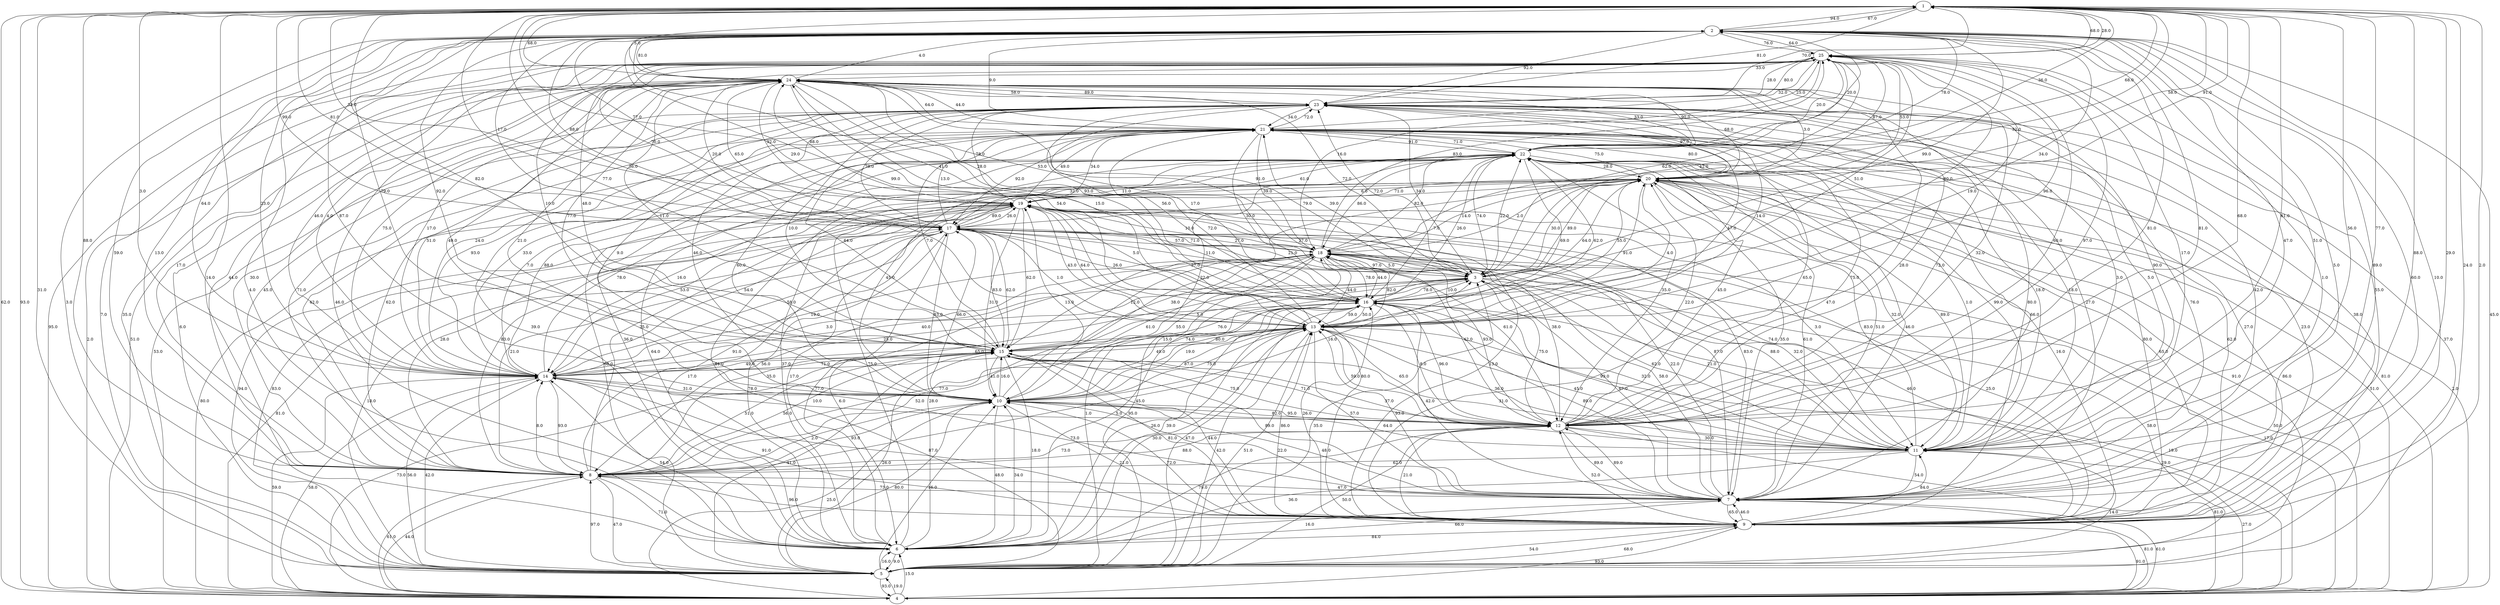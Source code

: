 strict digraph G {
  1 [ label="1" ];
  2 [ label="2" ];
  3 [ label="3" ];
  4 [ label="4" ];
  5 [ label="5" ];
  6 [ label="6" ];
  7 [ label="7" ];
  8 [ label="8" ];
  9 [ label="9" ];
  10 [ label="10" ];
  11 [ label="11" ];
  12 [ label="12" ];
  13 [ label="13" ];
  14 [ label="14" ];
  15 [ label="15" ];
  16 [ label="16" ];
  17 [ label="17" ];
  18 [ label="18" ];
  19 [ label="19" ];
  20 [ label="20" ];
  21 [ label="21" ];
  22 [ label="22" ];
  23 [ label="23" ];
  24 [ label="24" ];
  25 [ label="25" ];
  11 -> 22 [ label="99.0" ];
  19 -> 6 [ label="17.0" ];
  24 -> 11 [ label="90.0" ];
  18 -> 17 [ label="27.0" ];
  11 -> 16 [ label="99.0" ];
  21 -> 17 [ label="92.0" ];
  17 -> 8 [ label="21.0" ];
  5 -> 19 [ label="94.0" ];
  22 -> 13 [ label="69.0" ];
  11 -> 19 [ label="83.0" ];
  19 -> 22 [ label="61.0" ];
  16 -> 20 [ label="55.0" ];
  21 -> 15 [ label="64.0" ];
  25 -> 5 [ label="7.0" ];
  3 -> 18 [ label="97.0" ];
  15 -> 7 [ label="89.0" ];
  6 -> 22 [ label="64.0" ];
  1 -> 12 [ label="68.0" ];
  5 -> 13 [ label="51.0" ];
  19 -> 8 [ label="28.0" ];
  2 -> 14 [ label="64.0" ];
  13 -> 12 [ label="59.0" ];
  5 -> 18 [ label="95.0" ];
  16 -> 6 [ label="26.0" ];
  13 -> 2 [ label="99.0" ];
  22 -> 17 [ label="32.0" ];
  6 -> 14 [ label="54.0" ];
  10 -> 18 [ label="55.0" ];
  18 -> 5 [ label="1.0" ];
  13 -> 24 [ label="15.0" ];
  17 -> 2 [ label="88.0" ];
  14 -> 13 [ label="65.0" ];
  7 -> 1 [ label="29.0" ];
  15 -> 9 [ label="81.0" ];
  13 -> 14 [ label="49.0" ];
  21 -> 8 [ label="62.0" ];
  7 -> 17 [ label="22.0" ];
  11 -> 10 [ label="64.0" ];
  10 -> 24 [ label="49.0" ];
  2 -> 22 [ label="78.0" ];
  2 -> 12 [ label="81.0" ];
  21 -> 7 [ label="66.0" ];
  10 -> 12 [ label="82.0" ];
  25 -> 3 [ label="62.0" ];
  8 -> 20 [ label="25.0" ];
  17 -> 22 [ label="11.0" ];
  4 -> 6 [ label="15.0" ];
  12 -> 9 [ label="21.0" ];
  4 -> 8 [ label="44.0" ];
  10 -> 17 [ label="66.0" ];
  13 -> 11 [ label="45.0" ];
  21 -> 18 [ label="39.0" ];
  15 -> 16 [ label="76.0" ];
  20 -> 4 [ label="51.0" ];
  5 -> 20 [ label="86.0" ];
  17 -> 14 [ label="58.0" ];
  21 -> 25 [ label="25.0" ];
  12 -> 16 [ label="96.0" ];
  5 -> 12 [ label="50.0" ];
  25 -> 11 [ label="17.0" ];
  8 -> 17 [ label="91.0" ];
  24 -> 3 [ label="91.0" ];
  23 -> 13 [ label="14.0" ];
  18 -> 3 [ label="5.0" ];
  2 -> 3 [ label="99.0" ];
  25 -> 23 [ label="80.0" ];
  25 -> 16 [ label="51.0" ];
  23 -> 16 [ label="17.0" ];
  4 -> 22 [ label="81.0" ];
  1 -> 20 [ label="58.0" ];
  8 -> 19 [ label="83.0" ];
  14 -> 10 [ label="31.0" ];
  18 -> 14 [ label="19.0" ];
  22 -> 10 [ label="45.0" ];
  16 -> 7 [ label="42.0" ];
  23 -> 21 [ label="34.0" ];
  15 -> 12 [ label="71.0" ];
  23 -> 10 [ label="9.0" ];
  18 -> 10 [ label="61.0" ];
  23 -> 1 [ label="70.0" ];
  2 -> 1 [ label="94.0" ];
  11 -> 1 [ label="77.0" ];
  14 -> 15 [ label="71.0" ];
  18 -> 24 [ label="53.0" ];
  3 -> 17 [ label="11.0" ];
  24 -> 14 [ label="75.0" ];
  2 -> 4 [ label="45.0" ];
  7 -> 19 [ label="83.0" ];
  5 -> 2 [ label="3.0" ];
  20 -> 6 [ label="37.0" ];
  25 -> 17 [ label="70.0" ];
  10 -> 6 [ label="48.0" ];
  20 -> 21 [ label="75.0" ];
  5 -> 23 [ label="37.0" ];
  2 -> 25 [ label="76.0" ];
  24 -> 16 [ label="93.0" ];
  9 -> 15 [ label="44.0" ];
  4 -> 24 [ label="51.0" ];
  16 -> 12 [ label="8.0" ];
  12 -> 18 [ label="93.0" ];
  14 -> 25 [ label="4.0" ];
  3 -> 14 [ label="40.0" ];
  13 -> 19 [ label="43.0" ];
  10 -> 13 [ label="75.0" ];
  24 -> 21 [ label="64.0" ];
  4 -> 20 [ label="2.0" ];
  1 -> 7 [ label="88.0" ];
  22 -> 24 [ label="33.0" ];
  22 -> 3 [ label="74.0" ];
  17 -> 18 [ label="57.0" ];
  1 -> 11 [ label="56.0" ];
  15 -> 6 [ label="18.0" ];
  20 -> 7 [ label="35.0" ];
  19 -> 15 [ label="62.0" ];
  21 -> 11 [ label="18.0" ];
  8 -> 5 [ label="47.0" ];
  13 -> 10 [ label="87.0" ];
  5 -> 25 [ label="35.0" ];
  10 -> 16 [ label="19.0" ];
  16 -> 3 [ label="10.0" ];
  1 -> 15 [ label="82.0" ];
  16 -> 4 [ label="19.0" ];
  9 -> 6 [ label="84.0" ];
  21 -> 22 [ label="91.0" ];
  23 -> 11 [ label="3.0" ];
  19 -> 17 [ label="89.0" ];
  7 -> 9 [ label="65.0" ];
  22 -> 7 [ label="51.0" ];
  23 -> 24 [ label="89.0" ];
  25 -> 4 [ label="95.0" ];
  23 -> 12 [ label="28.0" ];
  5 -> 4 [ label="93.0" ];
  20 -> 16 [ label="64.0" ];
  8 -> 6 [ label="71.0" ];
  25 -> 18 [ label="16.0" ];
  23 -> 8 [ label="45.0" ];
  20 -> 23 [ label="97.0" ];
  4 -> 5 [ label="19.0" ];
  8 -> 7 [ label="47.0" ];
  23 -> 15 [ label="10.0" ];
  8 -> 24 [ label="30.0" ];
  10 -> 3 [ label="16.0" ];
  13 -> 5 [ label="42.0" ];
  18 -> 15 [ label="38.0" ];
  14 -> 20 [ label="78.0" ];
  14 -> 22 [ label="88.0" ];
  25 -> 7 [ label="1.0" ];
  2 -> 11 [ label="51.0" ];
  11 -> 3 [ label="21.0" ];
  1 -> 4 [ label="62.0" ];
  18 -> 13 [ label="44.0" ];
  20 -> 18 [ label="14.0" ];
  16 -> 25 [ label="80.0" ];
  4 -> 10 [ label="25.0" ];
  25 -> 13 [ label="19.0" ];
  11 -> 2 [ label="47.0" ];
  22 -> 9 [ label="80.0" ];
  16 -> 22 [ label="26.0" ];
  19 -> 7 [ label="87.0" ];
  6 -> 7 [ label="66.0" ];
  3 -> 11 [ label="62.0" ];
  2 -> 9 [ label="60.0" ];
  21 -> 19 [ label="34.0" ];
  24 -> 13 [ label="54.0" ];
  19 -> 14 [ label="53.0" ];
  17 -> 16 [ label="26.0" ];
  9 -> 23 [ label="38.0" ];
  21 -> 2 [ label="9.0" ];
  20 -> 25 [ label="53.0" ];
  14 -> 5 [ label="56.0" ];
  3 -> 2 [ label="34.0" ];
  5 -> 1 [ label="31.0" ];
  13 -> 21 [ label="72.0" ];
  6 -> 23 [ label="39.0" ];
  25 -> 24 [ label="33.0" ];
  9 -> 18 [ label="25.0" ];
  12 -> 25 [ label="97.0" ];
  21 -> 13 [ label="47.0" ];
  25 -> 6 [ label="46.0" ];
  4 -> 11 [ label="27.0" ];
  17 -> 5 [ label="18.0" ];
  11 -> 15 [ label="31.0" ];
  12 -> 20 [ label="22.0" ];
  19 -> 23 [ label="78.0" ];
  8 -> 2 [ label="13.0" ];
  17 -> 21 [ label="13.0" ];
  10 -> 5 [ label="80.0" ];
  7 -> 4 [ label="81.0" ];
  16 -> 19 [ label="5.0" ];
  14 -> 21 [ label="33.0" ];
  18 -> 22 [ label="82.0" ];
  24 -> 7 [ label="42.0" ];
  24 -> 18 [ label="28.0" ];
  12 -> 6 [ label="79.0" ];
  16 -> 13 [ label="50.0" ];
  18 -> 9 [ label="46.0" ];
  24 -> 15 [ label="77.0" ];
  10 -> 21 [ label="60.0" ];
  17 -> 15 [ label="83.0" ];
  20 -> 5 [ label="91.0" ];
  1 -> 17 [ label="99.0" ];
  23 -> 4 [ label="53.0" ];
  3 -> 22 [ label="22.0" ];
  12 -> 1 [ label="61.0" ];
  15 -> 2 [ label="79.0" ];
  11 -> 7 [ label="54.0" ];
  22 -> 16 [ label="7.0" ];
  18 -> 16 [ label="78.0" ];
  25 -> 22 [ label="20.0" ];
  21 -> 23 [ label="72.0" ];
  24 -> 20 [ label="3.0" ];
  7 -> 23 [ label="27.0" ];
  24 -> 23 [ label="58.0" ];
  16 -> 5 [ label="47.0" ];
  21 -> 12 [ label="75.0" ];
  9 -> 22 [ label="62.0" ];
  2 -> 7 [ label="5.0" ];
  11 -> 5 [ label="14.0" ];
  20 -> 13 [ label="4.0" ];
  25 -> 1 [ label="68.0" ];
  9 -> 20 [ label="65.0" ];
  17 -> 11 [ label="74.0" ];
  9 -> 14 [ label="87.0" ];
  24 -> 19 [ label="92.0" ];
  3 -> 23 [ label="72.0" ];
  17 -> 12 [ label="61.0" ];
  20 -> 1 [ label="91.0" ];
  3 -> 21 [ label="39.0" ];
  5 -> 9 [ label="54.0" ];
  22 -> 14 [ label="7.0" ];
  3 -> 25 [ label="42.0" ];
  7 -> 16 [ label="89.0" ];
  22 -> 21 [ label="71.0" ];
  14 -> 16 [ label="25.0" ];
  19 -> 24 [ label="88.0" ];
  17 -> 9 [ label="80.0" ];
  12 -> 13 [ label="65.0" ];
  4 -> 14 [ label="58.0" ];
  23 -> 7 [ label="76.0" ];
  15 -> 21 [ label="7.0" ];
  11 -> 20 [ label="89.0" ];
  3 -> 8 [ label="35.0" ];
  25 -> 12 [ label="60.0" ];
  7 -> 13 [ label="93.0" ];
  10 -> 7 [ label="22.0" ];
  8 -> 15 [ label="56.0" ];
  18 -> 12 [ label="42.0" ];
  12 -> 10 [ label="95.0" ];
  14 -> 8 [ label="93.0" ];
  1 -> 24 [ label="68.0" ];
  6 -> 19 [ label="17.0" ];
  2 -> 23 [ label="92.0" ];
  15 -> 3 [ label="5.0" ];
  14 -> 4 [ label="59.0" ];
  13 -> 7 [ label="57.0" ];
  12 -> 14 [ label="10.0" ];
  13 -> 1 [ label="36.0" ];
  7 -> 10 [ label="48.0" ];
  15 -> 11 [ label="37.0" ];
  6 -> 10 [ label="34.0" ];
  20 -> 14 [ label="16.0" ];
  6 -> 16 [ label="39.0" ];
  3 -> 24 [ label="72.0" ];
  15 -> 4 [ label="73.0" ];
  16 -> 11 [ label="32.0" ];
  1 -> 18 [ label="32.0" ];
  11 -> 21 [ label="18.0" ];
  3 -> 19 [ label="27.0" ];
  1 -> 25 [ label="28.0" ];
  15 -> 25 [ label="48.0" ];
  4 -> 18 [ label="50.0" ];
  14 -> 3 [ label="3.0" ];
  9 -> 10 [ label="72.0" ];
  3 -> 10 [ label="15.0" ];
  6 -> 1 [ label="14.0" ];
  13 -> 18 [ label="82.0" ];
  8 -> 14 [ label="8.0" ];
  5 -> 15 [ label="26.0" ];
  17 -> 3 [ label="21.0" ];
  15 -> 17 [ label="62.0" ];
  13 -> 20 [ label="91.0" ];
  3 -> 16 [ label="78.0" ];
  17 -> 19 [ label="26.0" ];
  22 -> 11 [ label="1.0" ];
  6 -> 17 [ label="77.0" ];
  18 -> 11 [ label="88.0" ];
  6 -> 21 [ label="36.0" ];
  13 -> 4 [ label="29.0" ];
  14 -> 2 [ label="23.0" ];
  14 -> 24 [ label="17.0" ];
  9 -> 11 [ label="84.0" ];
  10 -> 9 [ label="21.0" ];
  2 -> 10 [ label="87.0" ];
  18 -> 25 [ label="83.0" ];
  6 -> 18 [ label="28.0" ];
  19 -> 20 [ label="71.0" ];
  11 -> 8 [ label="62.0" ];
  12 -> 11 [ label="30.0" ];
  16 -> 23 [ label="56.0" ];
  19 -> 3 [ label="71.0" ];
  3 -> 20 [ label="89.0" ];
  25 -> 20 [ label="87.0" ];
  10 -> 23 [ label="46.0" ];
  3 -> 5 [ label="58.0" ];
  25 -> 21 [ label="32.0" ];
  13 -> 16 [ label="59.0" ];
  13 -> 8 [ label="52.0" ];
  12 -> 22 [ label="45.0" ];
  5 -> 6 [ label="16.0" ];
  13 -> 25 [ label="96.0" ];
  4 -> 17 [ label="81.0" ];
  8 -> 13 [ label="45.0" ];
  2 -> 6 [ label="4.0" ];
  15 -> 1 [ label="77.0" ];
  22 -> 12 [ label="35.0" ];
  25 -> 8 [ label="17.0" ];
  24 -> 12 [ label="32.0" ];
  24 -> 10 [ label="21.0" ];
  3 -> 12 [ label="75.0" ];
  8 -> 23 [ label="71.0" ];
  7 -> 18 [ label="58.0" ];
  7 -> 2 [ label="89.0" ];
  8 -> 10 [ label="93.0" ];
  9 -> 7 [ label="46.0" ];
  5 -> 10 [ label="16.0" ];
  15 -> 8 [ label="51.0" ];
  19 -> 11 [ label="3.0" ];
  8 -> 16 [ label="77.0" ];
  19 -> 21 [ label="49.0" ];
  13 -> 22 [ label="62.0" ];
  22 -> 5 [ label="60.0" ];
  1 -> 22 [ label="68.0" ];
  21 -> 14 [ label="93.0" ];
  7 -> 6 [ label="16.0" ];
  9 -> 1 [ label="2.0" ];
  24 -> 17 [ label="20.0" ];
  9 -> 12 [ label="52.0" ];
  10 -> 15 [ label="16.0" ];
  13 -> 15 [ label="74.0" ];
  6 -> 5 [ label="9.0" ];
  4 -> 1 [ label="93.0" ];
  1 -> 2 [ label="67.0" ];
  7 -> 3 [ label="67.0" ];
  8 -> 4 [ label="61.0" ];
  22 -> 20 [ label="28.0" ];
  8 -> 12 [ label="88.0" ];
  17 -> 1 [ label="81.0" ];
  23 -> 3 [ label="34.0" ];
  17 -> 6 [ label="78.0" ];
  6 -> 13 [ label="30.0" ];
  15 -> 18 [ label="12.0" ];
  1 -> 23 [ label="81.0" ];
  21 -> 24 [ label="44.0" ];
  14 -> 23 [ label="51.0" ];
  8 -> 1 [ label="88.0" ];
  5 -> 3 [ label="35.0" ];
  2 -> 24 [ label="81.0" ];
  25 -> 14 [ label="46.0" ];
  8 -> 21 [ label="42.0" ];
  4 -> 19 [ label="80.0" ];
  9 -> 4 [ label="91.0" ];
  10 -> 22 [ label="22.0" ];
  25 -> 9 [ label="55.0" ];
  12 -> 15 [ label="75.0" ];
  2 -> 17 [ label="17.0" ];
  24 -> 4 [ label="2.0" ];
  22 -> 1 [ label="36.0" ];
  7 -> 8 [ label="73.0" ];
  18 -> 6 [ label="6.0" ];
  7 -> 22 [ label="46.0" ];
  12 -> 23 [ label="72.0" ];
  9 -> 24 [ label="80.0" ];
  20 -> 24 [ label="68.0" ];
  12 -> 8 [ label="73.0" ];
  9 -> 21 [ label="23.0" ];
  6 -> 3 [ label="5.0" ];
  14 -> 9 [ label="91.0" ];
  20 -> 9 [ label="16.0" ];
  24 -> 22 [ label="90.0" ];
  21 -> 9 [ label="27.0" ];
  2 -> 8 [ label="59.0" ];
  11 -> 13 [ label="36.0" ];
  22 -> 2 [ label="20.0" ];
  14 -> 7 [ label="73.0" ];
  12 -> 17 [ label="38.0" ];
  18 -> 19 [ label="10.0" ];
  14 -> 19 [ label="54.0" ];
  24 -> 1 [ label="5.0" ];
  4 -> 7 [ label="61.0" ];
  22 -> 18 [ label="86.0" ];
  9 -> 19 [ label="13.0" ];
  20 -> 11 [ label="32.0" ];
  4 -> 9 [ label="93.0" ];
  14 -> 1 [ label="3.0" ];
  24 -> 2 [ label="4.0" ];
  17 -> 10 [ label="83.0" ];
  20 -> 19 [ label="6.0" ];
  17 -> 24 [ label="65.0" ];
  15 -> 13 [ label="80.0" ];
  11 -> 6 [ label="36.0" ];
  24 -> 8 [ label="44.0" ];
  19 -> 13 [ label="64.0" ];
  11 -> 23 [ label="5.0" ];
  7 -> 12 [ label="89.0" ];
  15 -> 14 [ label="49.0" ];
  20 -> 17 [ label="79.0" ];
  10 -> 8 [ label="2.0" ];
  5 -> 14 [ label="42.0" ];
  15 -> 10 [ label="41.0" ];
  2 -> 15 [ label="92.0" ];
  9 -> 5 [ label="68.0" ];
  5 -> 8 [ label="97.0" ];
  3 -> 4 [ label="17.0" ];
  6 -> 20 [ label="75.0" ];
  5 -> 22 [ label="61.0" ];
  5 -> 24 [ label="6.0" ];
  25 -> 15 [ label="10.0" ];
  9 -> 16 [ label="26.0" ];
  1 -> 9 [ label="24.0" ];
  20 -> 3 [ label="30.0" ];
  18 -> 20 [ label="2.0" ];
  23 -> 25 [ label="28.0" ];
  12 -> 7 [ label="89.0" ];
  15 -> 5 [ label="41.0" ];
  11 -> 18 [ label="32.0" ];
  12 -> 21 [ label="65.0" ];
  17 -> 23 [ label="78.0" ];
  1 -> 19 [ label="32.0" ];
  10 -> 19 [ label="13.0" ];
  21 -> 20 [ label="80.0" ];
  1 -> 16 [ label="29.0" ];
  17 -> 13 [ label="1.0" ];
  9 -> 2 [ label="10.0" ];
  7 -> 20 [ label="61.0" ];
  15 -> 24 [ label="11.0" ];
  19 -> 2 [ label="77.0" ];
  19 -> 5 [ label="83.0" ];
  18 -> 8 [ label="56.0" ];
  20 -> 15 [ label="37.0" ];
  25 -> 2 [ label="64.0" ];
  16 -> 2 [ label="41.0" ];
  9 -> 13 [ label="86.0" ];
  12 -> 4 [ label="81.0" ];
  9 -> 8 [ label="96.0" ];
  24 -> 9 [ label="47.0" ];
  23 -> 14 [ label="24.0" ];
  19 -> 10 [ label="31.0" ];
  21 -> 16 [ label="30.0" ];
  16 -> 18 [ label="44.0" ];
  12 -> 2 [ label="81.0" ];
}
